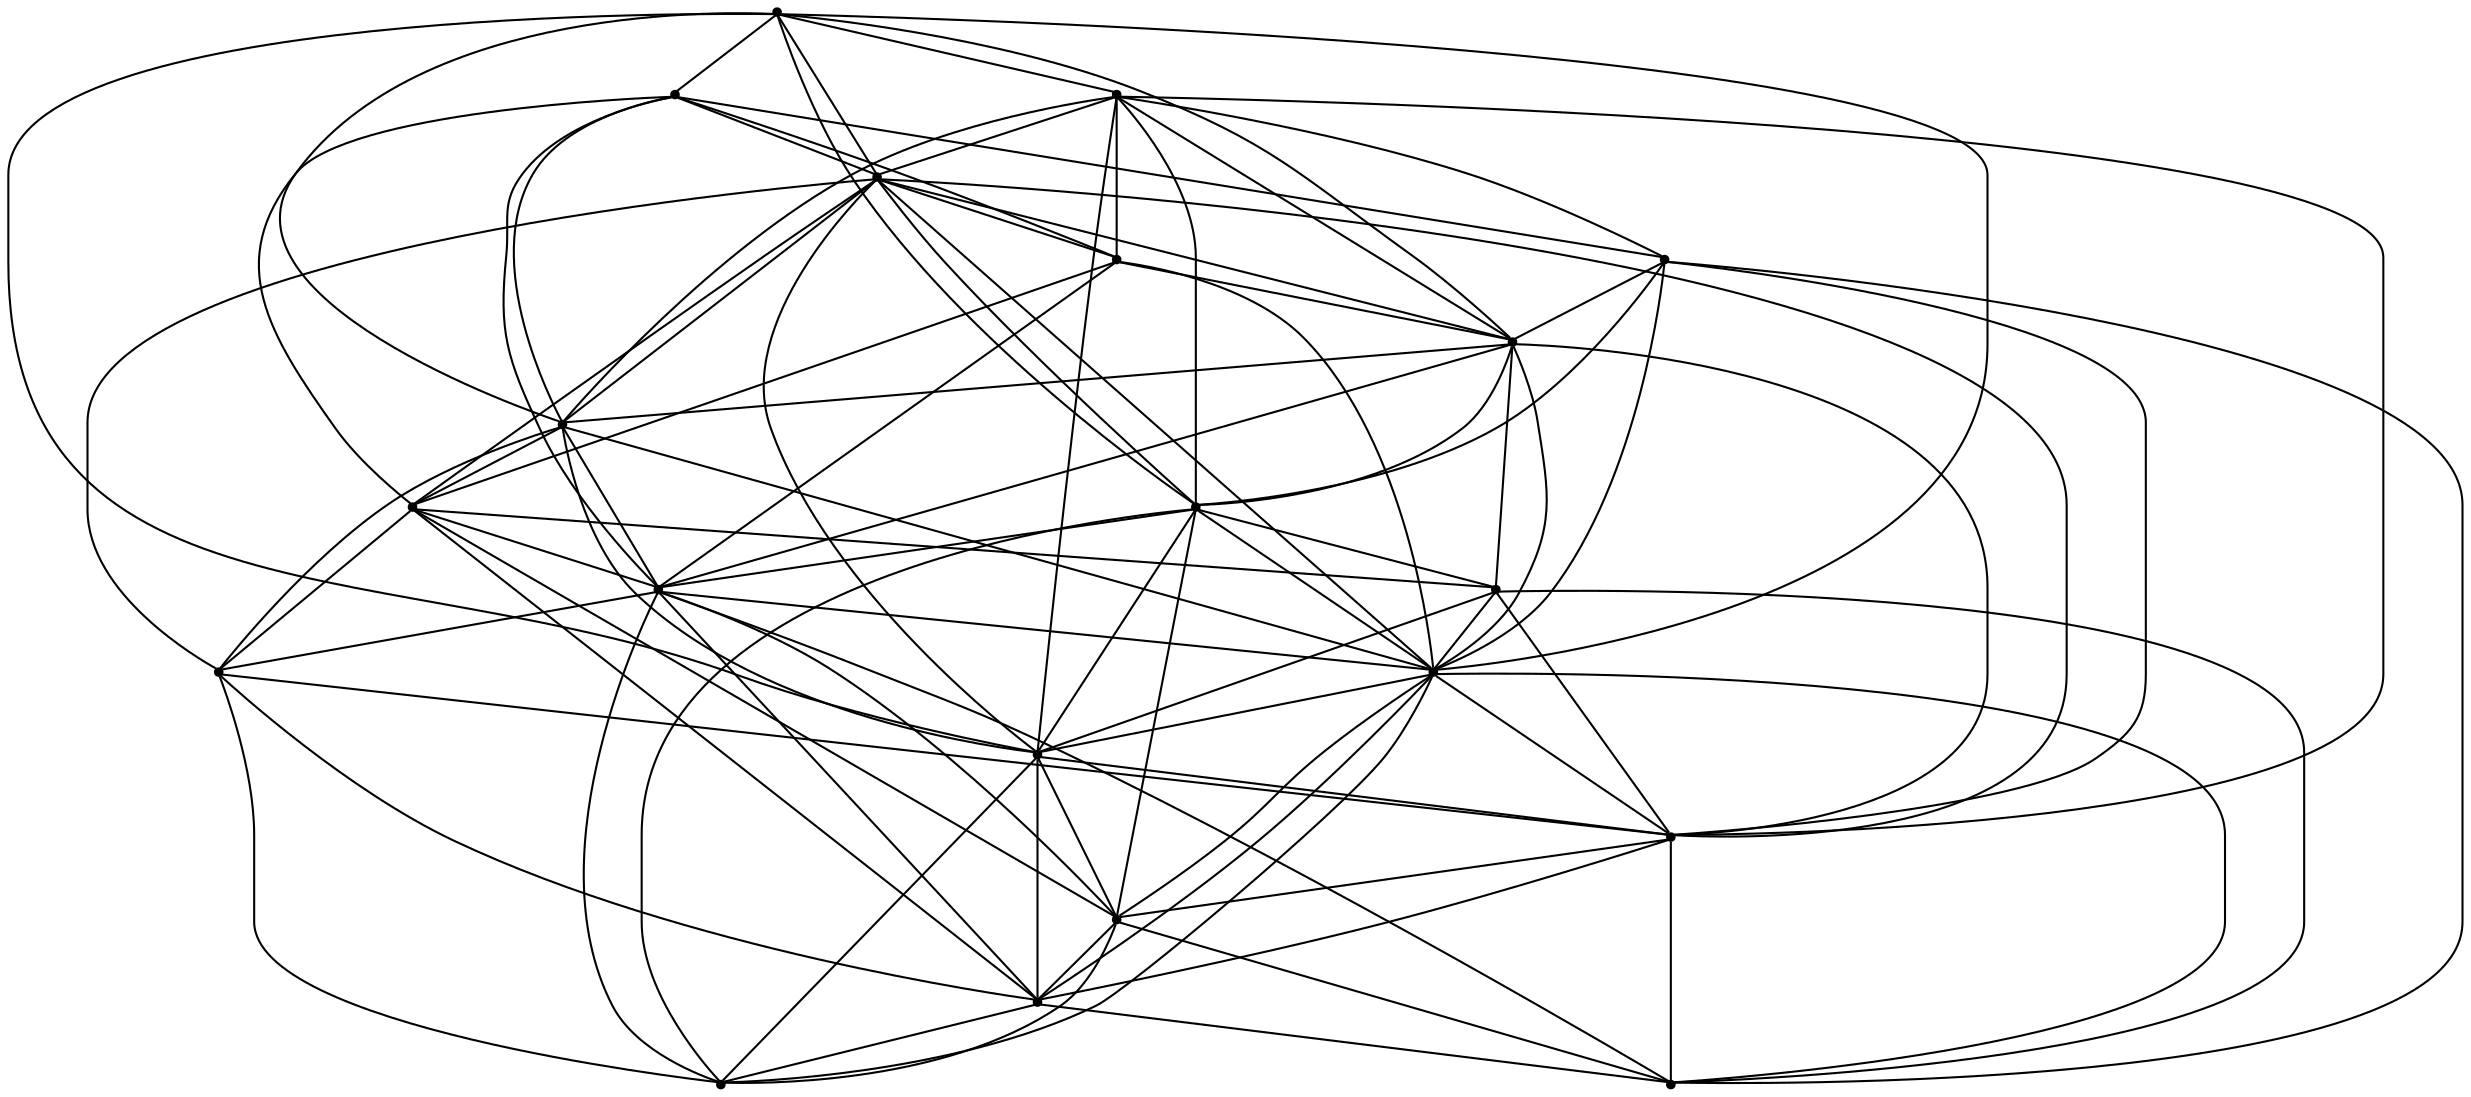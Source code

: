graph {
  node [shape=point,comment="{\"directed\":false,\"doi\":\"10.1007/11618058_31\",\"figure\":\"3 (4)\"}"]

  v0 [pos="1526.4298055959302,1660.13837814331"]
  v1 [pos="1523.5292696220931,1532.9383150736485"]
  v2 [pos="1475.520257994186,1515.0382932027176"]
  v3 [pos="1405.707340116279,1457.53828048706"]
  v4 [pos="1467.0187045784883,1648.8384183247879"]
  v5 [pos="1418.009547601744,1721.438337961832"]
  v6 [pos="1369.9006359011628,1742.138347625732"]
  v7 [pos="1321.8917514534883,1713.9383252461746"]
  v8 [pos="1273.7827125726744,1719.538300832112"]
  v9 [pos="1418.909792877907,1637.5383313496902"]
  v10 [pos="1312.3899255087208,1633.7383842468257"]
  v11 [pos="1384.103234011628,1540.438327789306"]
  v12 [pos="1284.084629360465,1431.1382865905757"]
  v13 [pos="1385.9035973837208,1588.538290659586"]
  v14 [pos="1326.4926235465118,1544.2384020487461"]
  v15 [pos="1267.1815497819766,1554.6384112040196"]
  v16 [pos="1357.6983284883722,1458.4382947285962"]
  v17 [pos="1183.265933866279,1613.0383745829258"]
  v18 [pos="1207.7704487645349,1661.1383374532058"]
  v19 [pos="1240.7766442587208,1506.538321177164"]

  v17 -- v19 [id="-12",pos="1183.265933866279,1613.0383745829258 1240.7766442587208,1506.538321177164 1240.7766442587208,1506.538321177164 1240.7766442587208,1506.538321177164"]
  v19 -- v12 [id="-14",pos="1240.7766442587208,1506.538321177164 1284.084629360465,1431.1382865905757 1284.084629360465,1431.1382865905757 1284.084629360465,1431.1382865905757"]
  v17 -- v18 [id="-28",pos="1183.265933866279,1613.0383745829258 1207.7704487645349,1661.1383374532058 1207.7704487645349,1661.1383374532058 1207.7704487645349,1661.1383374532058"]
  v18 -- v8 [id="-29",pos="1207.7704487645349,1661.1383374532058 1273.7827125726744,1719.538300832112 1273.7827125726744,1719.538300832112 1273.7827125726744,1719.538300832112"]
  v17 -- v14 [id="-34",pos="1183.265933866279,1613.0383745829258 1326.4926235465118,1544.2384020487461 1326.4926235465118,1544.2384020487461 1326.4926235465118,1544.2384020487461"]
  v17 -- v15 [id="-35",pos="1183.265933866279,1613.0383745829258 1267.1815497819766,1554.6384112040196 1267.1815497819766,1554.6384112040196 1267.1815497819766,1554.6384112040196"]
  v15 -- v3 [id="-36",pos="1267.1815497819766,1554.6384112040196 1405.707340116279,1457.53828048706 1405.707340116279,1457.53828048706 1405.707340116279,1457.53828048706"]
  v15 -- v16 [id="-39",pos="1267.1815497819766,1554.6384112040196 1357.6983284883722,1458.4382947285962 1357.6983284883722,1458.4382947285962 1357.6983284883722,1458.4382947285962"]
  v17 -- v10 [id="-45",pos="1183.265933866279,1613.0383745829258 1312.3899255087208,1633.7383842468257 1312.3899255087208,1633.7383842468257 1312.3899255087208,1633.7383842468257"]
  v10 -- v9 [id="-46",pos="1312.3899255087208,1633.7383842468257 1418.909792877907,1637.5383313496902 1418.909792877907,1637.5383313496902 1418.909792877907,1637.5383313496902"]
  v9 -- v4 [id="-47",pos="1418.909792877907,1637.5383313496902 1467.0187045784883,1648.8384183247879 1467.0187045784883,1648.8384183247879 1467.0187045784883,1648.8384183247879"]
  v17 -- v13 [id="-49",pos="1183.265933866279,1613.0383745829258 1385.9035973837208,1588.538290659586 1385.9035973837208,1588.538290659586 1385.9035973837208,1588.538290659586"]
  v17 -- v5 [id="-53",pos="1183.265933866279,1613.0383745829258 1418.009547601744,1721.438337961832 1418.009547601744,1721.438337961832 1418.009547601744,1721.438337961832"]
  v17 -- v7 [id="-56",pos="1183.265933866279,1613.0383745829258 1321.8917514534883,1713.9383252461746 1321.8917514534883,1713.9383252461746 1321.8917514534883,1713.9383252461746"]
  v7 -- v6 [id="-57",pos="1321.8917514534883,1713.9383252461746 1369.9006359011628,1742.138347625732 1369.9006359011628,1742.138347625732 1369.9006359011628,1742.138347625732"]
  v18 -- v12 [id="-63",pos="1207.7704487645349,1661.1383374532058 1284.084629360465,1431.1382865905757 1284.084629360465,1431.1382865905757 1284.084629360465,1431.1382865905757"]
  v18 -- v15 [id="-65",pos="1207.7704487645349,1661.1383374532058 1267.1815497819766,1554.6384112040196 1267.1815497819766,1554.6384112040196 1267.1815497819766,1554.6384112040196"]
  v18 -- v14 [id="-67",pos="1207.7704487645349,1661.1383374532058 1326.4926235465118,1544.2384020487461 1326.4926235465118,1544.2384020487461 1326.4926235465118,1544.2384020487461"]
  v14 -- v3 [id="-68",pos="1326.4926235465118,1544.2384020487461 1405.707340116279,1457.53828048706 1405.707340116279,1457.53828048706 1405.707340116279,1457.53828048706"]
  v18 -- v9 [id="-76",pos="1207.7704487645349,1661.1383374532058 1418.909792877907,1637.5383313496902 1418.909792877907,1637.5383313496902 1418.909792877907,1637.5383313496902"]
  v18 -- v10 [id="-77",pos="1207.7704487645349,1661.1383374532058 1312.3899255087208,1633.7383842468257 1312.3899255087208,1633.7383842468257 1312.3899255087208,1633.7383842468257"]
  v10 -- v13 [id="-79",pos="1312.3899255087208,1633.7383842468257 1385.9035973837208,1588.538290659586 1385.9035973837208,1588.538290659586 1385.9035973837208,1588.538290659586"]
  v18 -- v5 [id="-84",pos="1207.7704487645349,1661.1383374532058 1418.009547601744,1721.438337961832 1418.009547601744,1721.438337961832 1418.009547601744,1721.438337961832"]
  v18 -- v7 [id="-94",pos="1207.7704487645349,1661.1383374532058 1321.8917514534883,1713.9383252461746 1321.8917514534883,1713.9383252461746 1321.8917514534883,1713.9383252461746"]
  v19 -- v8 [id="-114",pos="1240.7766442587208,1506.538321177164 1273.7827125726744,1719.538300832112 1273.7827125726744,1719.538300832112 1273.7827125726744,1719.538300832112"]
  v19 -- v15 [id="-119",pos="1240.7766442587208,1506.538321177164 1267.1815497819766,1554.6384112040196 1267.1815497819766,1554.6384112040196 1267.1815497819766,1554.6384112040196"]
  v15 -- v10 [id="-121",pos="1267.1815497819766,1554.6384112040196 1312.3899255087208,1633.7383842468257 1312.3899255087208,1633.7383842468257 1312.3899255087208,1633.7383842468257"]
  v10 -- v6 [id="-122",pos="1312.3899255087208,1633.7383842468257 1369.9006359011628,1742.138347625732 1369.9006359011628,1742.138347625732 1369.9006359011628,1742.138347625732"]
  v15 -- v5 [id="-131",pos="1267.1815497819766,1554.6384112040196 1418.009547601744,1721.438337961832 1418.009547601744,1721.438337961832 1418.009547601744,1721.438337961832"]
  v19 -- v16 [id="-147",pos="1240.7766442587208,1506.538321177164 1357.6983284883722,1458.4382947285962 1357.6983284883722,1458.4382947285962 1357.6983284883722,1458.4382947285962"]
  v16 -- v3 [id="-148",pos="1357.6983284883722,1458.4382947285962 1405.707340116279,1457.53828048706 1405.707340116279,1457.53828048706 1405.707340116279,1457.53828048706"]
  v19 -- v11 [id="-152",pos="1240.7766442587208,1506.538321177164 1384.103234011628,1540.438327789306 1384.103234011628,1540.438327789306 1384.103234011628,1540.438327789306"]
  v19 -- v14 [id="-157",pos="1240.7766442587208,1506.538321177164 1326.4926235465118,1544.2384020487461 1326.4926235465118,1544.2384020487461 1326.4926235465118,1544.2384020487461"]
  v14 -- v13 [id="-158",pos="1326.4926235465118,1544.2384020487461 1385.9035973837208,1588.538290659586 1385.9035973837208,1588.538290659586 1385.9035973837208,1588.538290659586"]
  v13 -- v4 [id="-159",pos="1385.9035973837208,1588.538290659586 1467.0187045784883,1648.8384183247879 1467.0187045784883,1648.8384183247879 1467.0187045784883,1648.8384183247879"]
  v15 -- v12 [id="-184",pos="1267.1815497819766,1554.6384112040196 1284.084629360465,1431.1382865905757 1284.084629360465,1431.1382865905757 1284.084629360465,1431.1382865905757"]
  v15 -- v7 [id="-199",pos="1267.1815497819766,1554.6384112040196 1321.8917514534883,1713.9383252461746 1321.8917514534883,1713.9383252461746 1321.8917514534883,1713.9383252461746"]
  v8 -- v10 [id="-208",pos="1273.7827125726744,1719.538300832112 1312.3899255087208,1633.7383842468257 1312.3899255087208,1633.7383842468257 1312.3899255087208,1633.7383842468257"]
  v10 -- v14 [id="-209",pos="1312.3899255087208,1633.7383842468257 1326.4926235465118,1544.2384020487461 1326.4926235465118,1544.2384020487461 1326.4926235465118,1544.2384020487461"]
  v14 -- v16 [id="-210",pos="1326.4926235465118,1544.2384020487461 1357.6983284883722,1458.4382947285962 1357.6983284883722,1458.4382947285962 1357.6983284883722,1458.4382947285962"]
  v15 -- v14 [id="-220",pos="1267.1815497819766,1554.6384112040196 1326.4926235465118,1544.2384020487461 1326.4926235465118,1544.2384020487461 1326.4926235465118,1544.2384020487461"]
  v14 -- v11 [id="-221",pos="1326.4926235465118,1544.2384020487461 1384.103234011628,1540.438327789306 1384.103234011628,1540.438327789306 1384.103234011628,1540.438327789306"]
  v11 -- v1 [id="-222",pos="1384.103234011628,1540.438327789306 1523.5292696220931,1532.9383150736485 1523.5292696220931,1532.9383150736485 1523.5292696220931,1532.9383150736485"]
  v11 -- v2 [id="-227",pos="1384.103234011628,1540.438327789306 1475.520257994186,1515.0382932027176 1475.520257994186,1515.0382932027176 1475.520257994186,1515.0382932027176"]
  v15 -- v13 [id="-231",pos="1267.1815497819766,1554.6384112040196 1385.9035973837208,1588.538290659586 1385.9035973837208,1588.538290659586 1385.9035973837208,1588.538290659586"]
  v4 -- v0 [id="-233",pos="1467.0187045784883,1648.8384183247879 1526.4298055959302,1660.13837814331 1526.4298055959302,1660.13837814331 1526.4298055959302,1660.13837814331"]
  v15 -- v9 [id="-240",pos="1267.1815497819766,1554.6384112040196 1418.909792877907,1637.5383313496902 1418.909792877907,1637.5383313496902 1418.909792877907,1637.5383313496902"]
  v10 -- v11 [id="-245",pos="1312.3899255087208,1633.7383842468257 1384.103234011628,1540.438327789306 1384.103234011628,1540.438327789306 1384.103234011628,1540.438327789306"]
  v12 -- v10 [id="-249",pos="1284.084629360465,1431.1382865905757 1312.3899255087208,1633.7383842468257 1312.3899255087208,1633.7383842468257 1312.3899255087208,1633.7383842468257"]
  v10 -- v7 [id="-250",pos="1312.3899255087208,1633.7383842468257 1321.8917514534883,1713.9383252461746 1321.8917514534883,1713.9383252461746 1321.8917514534883,1713.9383252461746"]
  v8 -- v13 [id="-253",pos="1273.7827125726744,1719.538300832112 1385.9035973837208,1588.538290659586 1385.9035973837208,1588.538290659586 1385.9035973837208,1588.538290659586"]
  v13 -- v2 [id="-254",pos="1385.9035973837208,1588.538290659586 1475.520257994186,1515.0382932027176 1475.520257994186,1515.0382932027176 1475.520257994186,1515.0382932027176"]
  v8 -- v9 [id="-255",pos="1273.7827125726744,1719.538300832112 1418.909792877907,1637.5383313496902 1418.909792877907,1637.5383313496902 1418.909792877907,1637.5383313496902"]
  v8 -- v1 [id="-256",pos="1273.7827125726744,1719.538300832112 1523.5292696220931,1532.9383150736485 1523.5292696220931,1532.9383150736485 1523.5292696220931,1532.9383150736485"]
  v8 -- v7 [id="-257",pos="1273.7827125726744,1719.538300832112 1321.8917514534883,1713.9383252461746 1321.8917514534883,1713.9383252461746 1321.8917514534883,1713.9383252461746"]
  v7 -- v0 [id="-259",pos="1321.8917514534883,1713.9383252461746 1526.4298055959302,1660.13837814331 1526.4298055959302,1660.13837814331 1526.4298055959302,1660.13837814331"]
  v7 -- v4 [id="-261",pos="1321.8917514534883,1713.9383252461746 1467.0187045784883,1648.8384183247879 1467.0187045784883,1648.8384183247879 1467.0187045784883,1648.8384183247879"]
  v7 -- v5 [id="-267",pos="1321.8917514534883,1713.9383252461746 1418.009547601744,1721.438337961832 1418.009547601744,1721.438337961832 1418.009547601744,1721.438337961832"]
  v12 -- v13 [id="-281",pos="1284.084629360465,1431.1382865905757 1385.9035973837208,1588.538290659586 1385.9035973837208,1588.538290659586 1385.9035973837208,1588.538290659586"]
  v13 -- v9 [id="-283",pos="1385.9035973837208,1588.538290659586 1418.909792877907,1637.5383313496902 1418.909792877907,1637.5383313496902 1418.909792877907,1637.5383313496902"]
  v12 -- v11 [id="-285",pos="1284.084629360465,1431.1382865905757 1384.103234011628,1540.438327789306 1384.103234011628,1540.438327789306 1384.103234011628,1540.438327789306"]
  v12 -- v16 [id="-310",pos="1284.084629360465,1431.1382865905757 1357.6983284883722,1458.4382947285962 1357.6983284883722,1458.4382947285962 1357.6983284883722,1458.4382947285962"]
  v16 -- v2 [id="-311",pos="1357.6983284883722,1458.4382947285962 1475.520257994186,1515.0382932027176 1475.520257994186,1515.0382932027176 1475.520257994186,1515.0382932027176"]
  v2 -- v1 [id="-314",pos="1475.520257994186,1515.0382932027176 1523.5292696220931,1532.9383150736485 1523.5292696220931,1532.9383150736485 1523.5292696220931,1532.9383150736485"]
  v11 -- v0 [id="-317",pos="1384.103234011628,1540.438327789306 1526.4298055959302,1660.13837814331 1526.4298055959302,1660.13837814331 1526.4298055959302,1660.13837814331"]
  v7 -- v11 [id="-375",pos="1321.8917514534883,1713.9383252461746 1384.103234011628,1540.438327789306 1384.103234011628,1540.438327789306 1384.103234011628,1540.438327789306"]
  v11 -- v3 [id="-376",pos="1384.103234011628,1540.438327789306 1405.707340116279,1457.53828048706 1405.707340116279,1457.53828048706 1405.707340116279,1457.53828048706"]
  v13 -- v1 [id="-383",pos="1385.9035973837208,1588.538290659586 1523.5292696220931,1532.9383150736485 1523.5292696220931,1532.9383150736485 1523.5292696220931,1532.9383150736485"]
  v7 -- v13 [id="-405",pos="1321.8917514534883,1713.9383252461746 1385.9035973837208,1588.538290659586 1385.9035973837208,1588.538290659586 1385.9035973837208,1588.538290659586"]
  v14 -- v5 [id="-410",pos="1326.4926235465118,1544.2384020487461 1418.009547601744,1721.438337961832 1418.009547601744,1721.438337961832 1418.009547601744,1721.438337961832"]
  v13 -- v0 [id="-452",pos="1385.9035973837208,1588.538290659586 1526.4298055959302,1660.13837814331 1526.4298055959302,1660.13837814331 1526.4298055959302,1660.13837814331"]
  v16 -- v6 [id="-500",pos="1357.6983284883722,1458.4382947285962 1369.9006359011628,1742.138347625732 1369.9006359011628,1742.138347625732 1369.9006359011628,1742.138347625732"]
  v16 -- v11 [id="-503",pos="1357.6983284883722,1458.4382947285962 1384.103234011628,1540.438327789306 1384.103234011628,1540.438327789306 1384.103234011628,1540.438327789306"]
  v11 -- v13 [id="-504",pos="1384.103234011628,1540.438327789306 1385.9035973837208,1588.538290659586 1385.9035973837208,1588.538290659586 1385.9035973837208,1588.538290659586"]
  v13 -- v5 [id="-507",pos="1385.9035973837208,1588.538290659586 1418.009547601744,1721.438337961832 1418.009547601744,1721.438337961832 1418.009547601744,1721.438337961832"]
  v16 -- v4 [id="-518",pos="1357.6983284883722,1458.4382947285962 1467.0187045784883,1648.8384183247879 1467.0187045784883,1648.8384183247879 1467.0187045784883,1648.8384183247879"]
  v6 -- v13 [id="-536",pos="1369.9006359011628,1742.138347625732 1385.9035973837208,1588.538290659586 1385.9035973837208,1588.538290659586 1385.9035973837208,1588.538290659586"]
  v6 -- v9 [id="-581",pos="1369.9006359011628,1742.138347625732 1418.909792877907,1637.5383313496902 1418.909792877907,1637.5383313496902 1418.909792877907,1637.5383313496902"]
  v9 -- v2 [id="-582",pos="1418.909792877907,1637.5383313496902 1475.520257994186,1515.0382932027176 1475.520257994186,1515.0382932027176 1475.520257994186,1515.0382932027176"]
  v6 -- v1 [id="-590",pos="1369.9006359011628,1742.138347625732 1523.5292696220931,1532.9383150736485 1523.5292696220931,1532.9383150736485 1523.5292696220931,1532.9383150736485"]
  v6 -- v5 [id="-600",pos="1369.9006359011628,1742.138347625732 1418.009547601744,1721.438337961832 1418.009547601744,1721.438337961832 1418.009547601744,1721.438337961832"]
  v5 -- v0 [id="-601",pos="1418.009547601744,1721.438337961832 1526.4298055959302,1660.13837814331 1526.4298055959302,1660.13837814331 1526.4298055959302,1660.13837814331"]
  v11 -- v4 [id="-648",pos="1384.103234011628,1540.438327789306 1467.0187045784883,1648.8384183247879 1467.0187045784883,1648.8384183247879 1467.0187045784883,1648.8384183247879"]
  v3 -- v9 [id="-730",pos="1405.707340116279,1457.53828048706 1418.909792877907,1637.5383313496902 1418.909792877907,1637.5383313496902 1418.909792877907,1637.5383313496902"]
  v3 -- v0 [id="-744",pos="1405.707340116279,1457.53828048706 1526.4298055959302,1660.13837814331 1526.4298055959302,1660.13837814331 1526.4298055959302,1660.13837814331"]
  v5 -- v9 [id="-750",pos="1418.009547601744,1721.438337961832 1418.909792877907,1637.5383313496902 1418.909792877907,1637.5383313496902 1418.909792877907,1637.5383313496902"]
  v3 -- v2 [id="-765",pos="1405.707340116279,1457.53828048706 1475.520257994186,1515.0382932027176 1475.520257994186,1515.0382932027176 1475.520257994186,1515.0382932027176"]
  v5 -- v2 [id="-770",pos="1418.009547601744,1721.438337961832 1475.520257994186,1515.0382932027176 1475.520257994186,1515.0382932027176 1475.520257994186,1515.0382932027176"]
  v5 -- v4 [id="-772",pos="1418.009547601744,1721.438337961832 1467.0187045784883,1648.8384183247879 1467.0187045784883,1648.8384183247879 1467.0187045784883,1648.8384183247879"]
  v4 -- v1 [id="-773",pos="1467.0187045784883,1648.8384183247879 1523.5292696220931,1532.9383150736485 1523.5292696220931,1532.9383150736485 1523.5292696220931,1532.9383150736485"]
  v9 -- v1 [id="-789",pos="1418.909792877907,1637.5383313496902 1523.5292696220931,1532.9383150736485 1523.5292696220931,1532.9383150736485 1523.5292696220931,1532.9383150736485"]
  v4 -- v2 [id="-868",pos="1467.0187045784883,1648.8384183247879 1475.520257994186,1515.0382932027176 1475.520257994186,1515.0382932027176 1475.520257994186,1515.0382932027176"]
  v2 -- v0 [id="-882",pos="1475.520257994186,1515.0382932027176 1526.4298055959302,1660.13837814331 1526.4298055959302,1660.13837814331 1526.4298055959302,1660.13837814331"]
}